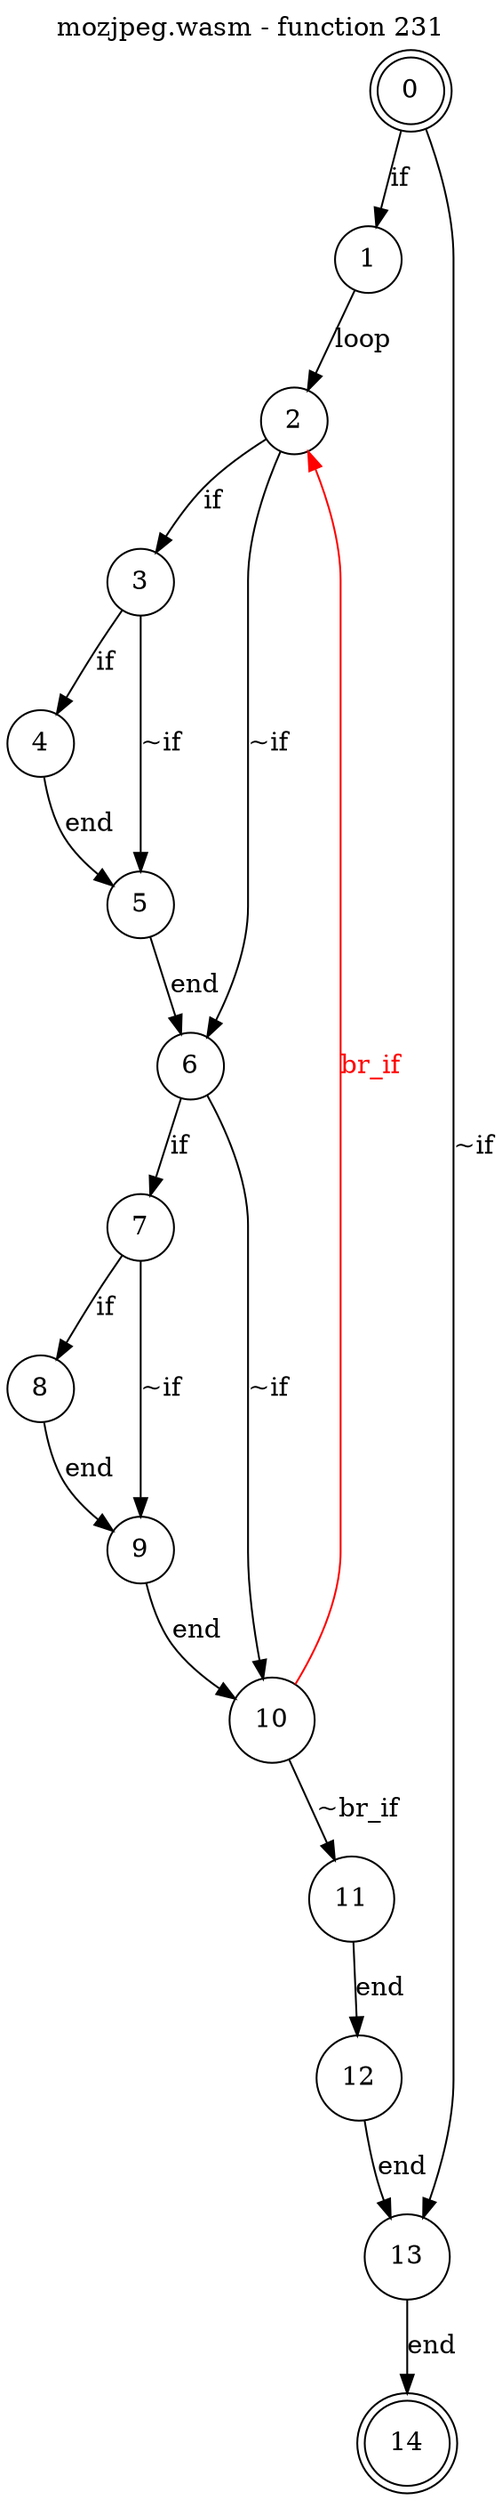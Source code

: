 digraph finite_state_machine {
    label = "mozjpeg.wasm - function 231"
    labelloc =  t
    labelfontsize = 16
    labelfontcolor = black
    labelfontname = "Helvetica"
    node [shape = doublecircle]; 0 14;
    node [shape = circle];
    0 -> 1[label="if"];
    0 -> 13[label="~if"];
    1 -> 2[label="loop"];
    2 -> 3[label="if"];
    2 -> 6[label="~if"];
    3 -> 4[label="if"];
    3 -> 5[label="~if"];
    4 -> 5[label="end"];
    5 -> 6[label="end"];
    6 -> 7[label="if"];
    6 -> 10[label="~if"];
    7 -> 8[label="if"];
    7 -> 9[label="~if"];
    8 -> 9[label="end"];
    9 -> 10[label="end"];
    10 -> 11[label="~br_if"];
    10 -> 2[color="red" fontcolor="red" label="br_if"];
    11 -> 12[label="end"];
    12 -> 13[label="end"];
    13 -> 14[label="end"];
}
